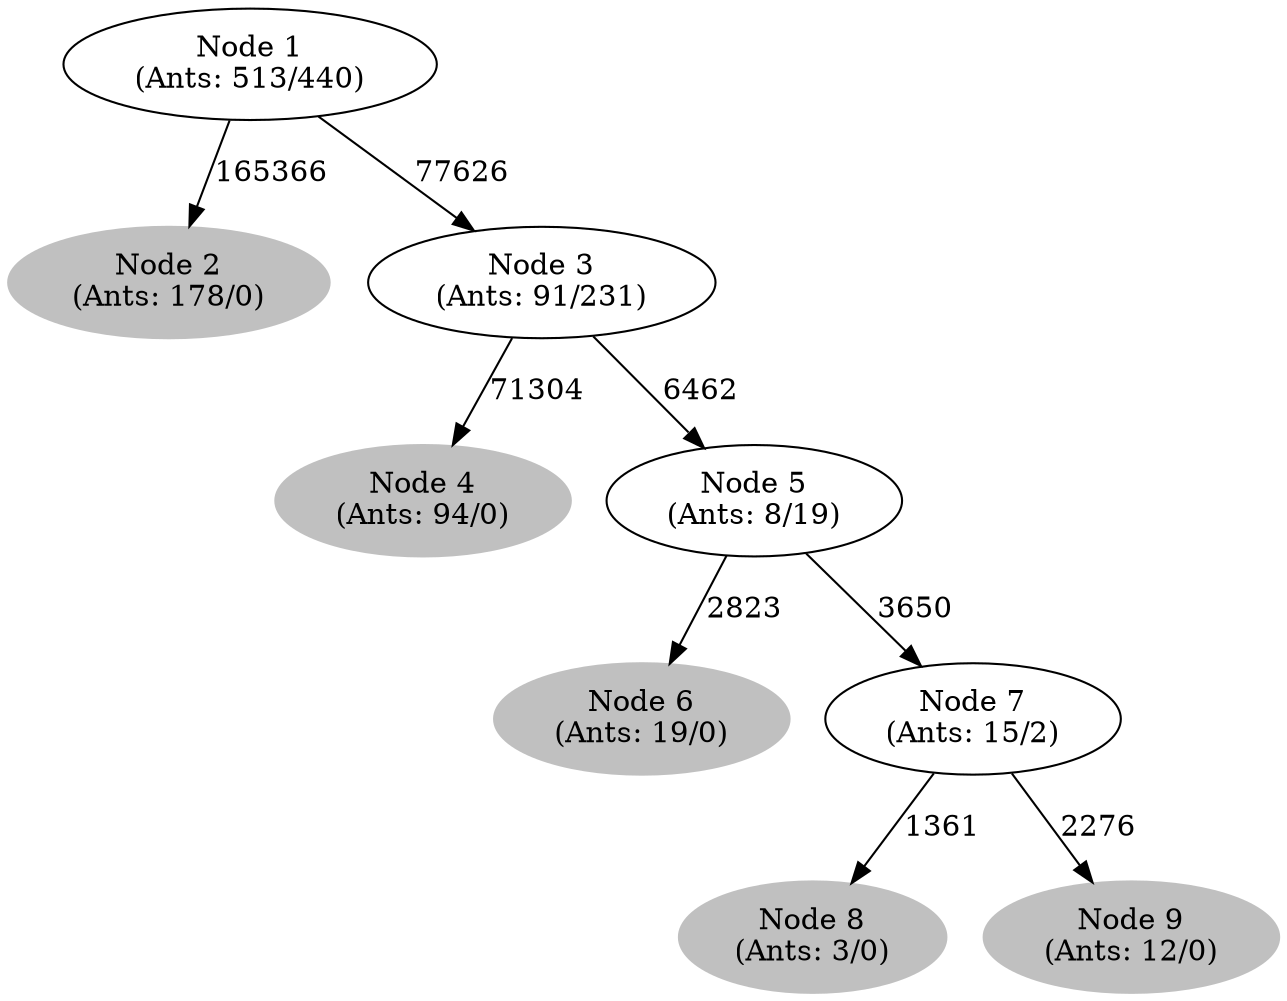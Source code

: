 digraph G {
	
	 "Node 2\n(Ants: 178/0)" [style=filled,color="gray"];
	"Node 1\n(Ants: 513/440)" -> "Node 2\n(Ants: 178/0)" [label=165366];
	 "Node 1\n(Ants: 513/440)" -> "Node 3\n(Ants: 91/231)" [label=77626];
	 "Node 4\n(Ants: 94/0)" [style=filled,color="gray"];
	"Node 3\n(Ants: 91/231)" -> "Node 4\n(Ants: 94/0)" [label=71304];
	 "Node 3\n(Ants: 91/231)" -> "Node 5\n(Ants: 8/19)" [label=6462];
	 "Node 6\n(Ants: 19/0)" [style=filled,color="gray"];
	"Node 5\n(Ants: 8/19)" -> "Node 6\n(Ants: 19/0)" [label=2823];
	 "Node 5\n(Ants: 8/19)" -> "Node 7\n(Ants: 15/2)" [label=3650];
	 "Node 8\n(Ants: 3/0)" [style=filled,color="gray"];
	"Node 7\n(Ants: 15/2)" -> "Node 8\n(Ants: 3/0)" [label=1361];
	 "Node 9\n(Ants: 12/0)" [style=filled,color="gray"];
	"Node 7\n(Ants: 15/2)" -> "Node 9\n(Ants: 12/0)" [label=2276];
	 
}
